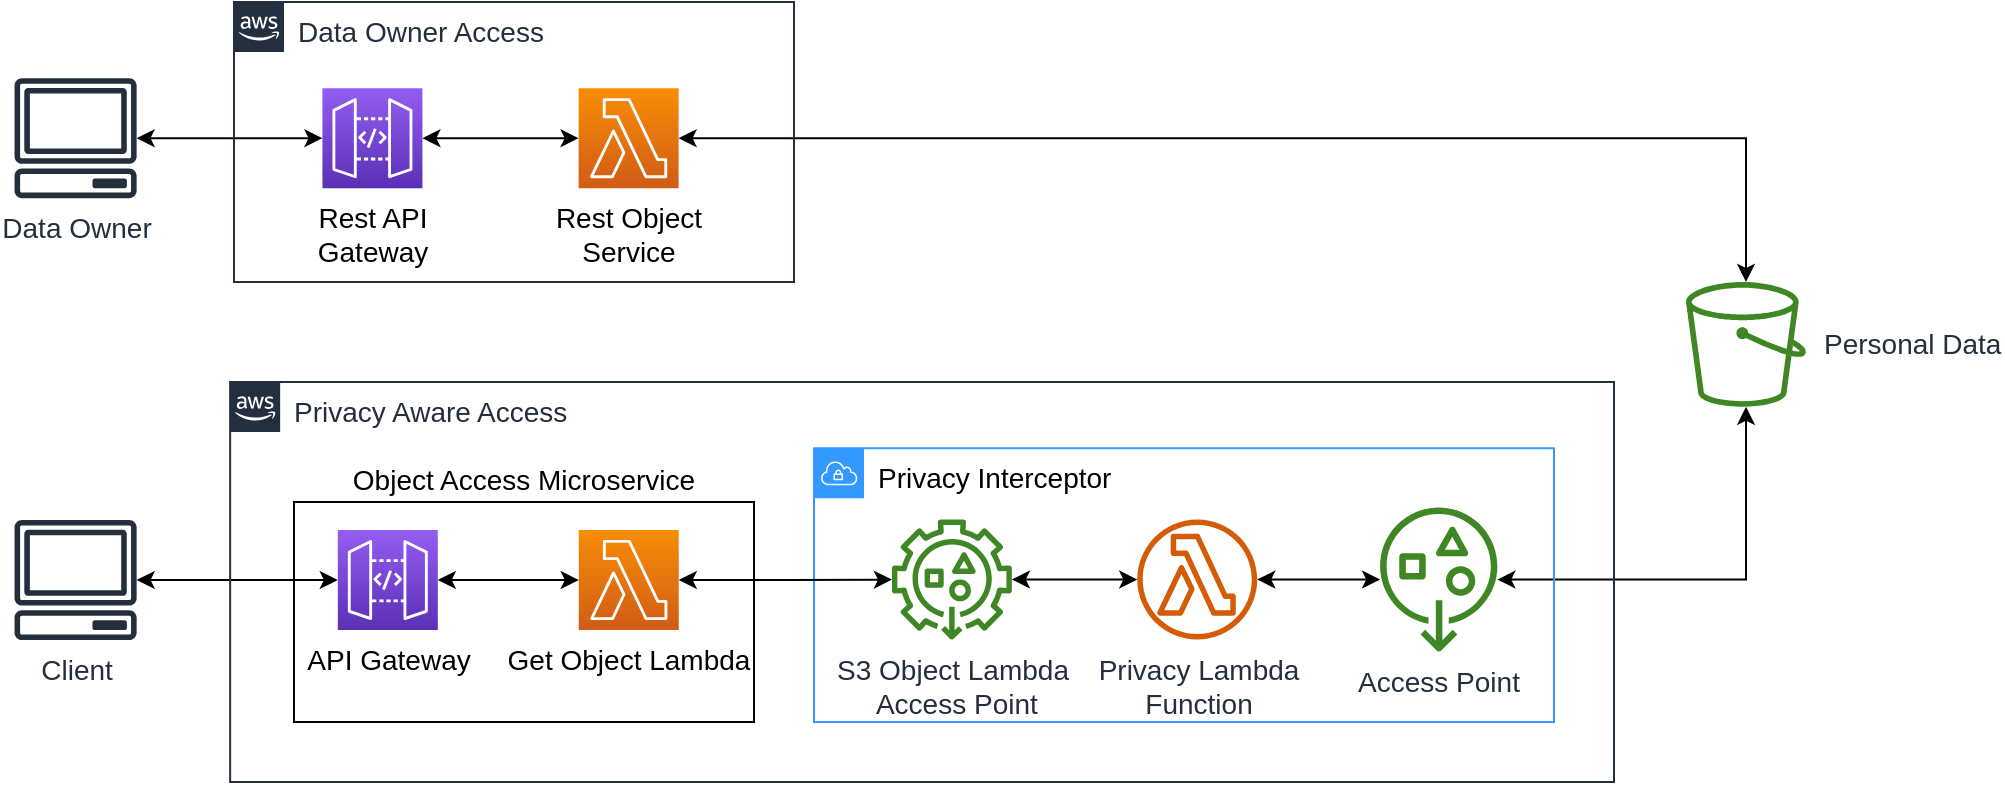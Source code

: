 <mxfile version="18.0.6" type="device"><diagram id="diagramid" name="Diagram"><mxGraphModel dx="1960" dy="1913" grid="1" gridSize="10" guides="1" tooltips="1" connect="1" arrows="1" fold="1" page="1" pageScale="1" pageWidth="827" pageHeight="1169" math="0" shadow="0"><root><mxCell id="0"/><mxCell id="1" parent="0"/><mxCell id="8zOFuSb29BDaTgXiaFRc-83" value="" style="edgeStyle=orthogonalEdgeStyle;rounded=0;orthogonalLoop=1;jettySize=auto;html=1;fontColor=#000000;fontSize=14;startArrow=classic;startFill=1;" parent="1" source="8zOFuSb29BDaTgXiaFRc-38" target="8zOFuSb29BDaTgXiaFRc-40" edge="1"><mxGeometry relative="1" as="geometry"/></mxCell><mxCell id="8zOFuSb29BDaTgXiaFRc-81" value="" style="edgeStyle=orthogonalEdgeStyle;rounded=0;orthogonalLoop=1;jettySize=auto;html=1;fontColor=#000000;fontSize=14;startArrow=classic;startFill=1;" parent="1" source="8zOFuSb29BDaTgXiaFRc-54" target="8zOFuSb29BDaTgXiaFRc-37" edge="1"><mxGeometry relative="1" as="geometry"/></mxCell><mxCell id="8zOFuSb29BDaTgXiaFRc-54" value="Data Owner" style="sketch=0;outlineConnect=0;fontColor=#232F3E;gradientColor=none;fillColor=#232F3D;strokeColor=none;dashed=0;verticalLabelPosition=bottom;verticalAlign=top;align=center;html=1;fontSize=14;fontStyle=0;aspect=fixed;pointerEvents=1;shape=mxgraph.aws4.client;" parent="1" vertex="1"><mxGeometry x="-400" y="-201.92" width="61.58" height="60" as="geometry"/></mxCell><mxCell id="8zOFuSb29BDaTgXiaFRc-100" value="" style="edgeStyle=orthogonalEdgeStyle;rounded=0;orthogonalLoop=1;jettySize=auto;html=1;fontSize=14;fontColor=#000000;startArrow=classic;startFill=1;" parent="1" source="8zOFuSb29BDaTgXiaFRc-55" target="8zOFuSb29BDaTgXiaFRc-91" edge="1"><mxGeometry relative="1" as="geometry"/></mxCell><mxCell id="8zOFuSb29BDaTgXiaFRc-55" value="Client" style="sketch=0;outlineConnect=0;fontColor=#232F3E;gradientColor=none;fillColor=#232F3D;strokeColor=none;dashed=0;verticalLabelPosition=bottom;verticalAlign=top;align=center;html=1;fontSize=14;fontStyle=0;aspect=fixed;pointerEvents=1;shape=mxgraph.aws4.client;" parent="1" vertex="1"><mxGeometry x="-400" y="19" width="61.58" height="60" as="geometry"/></mxCell><mxCell id="8zOFuSb29BDaTgXiaFRc-40" value="Personal Data" style="sketch=0;outlineConnect=0;fontColor=#232F3E;gradientColor=none;fillColor=#3F8624;strokeColor=none;dashed=0;verticalLabelPosition=middle;verticalAlign=middle;align=left;html=1;fontSize=14;fontStyle=0;aspect=fixed;pointerEvents=1;shape=mxgraph.aws4.bucket;labelPosition=right;spacingLeft=7;" parent="1" vertex="1"><mxGeometry x="436.0" y="-100" width="60" height="62.4" as="geometry"/></mxCell><mxCell id="8zOFuSb29BDaTgXiaFRc-86" value="" style="group;fontSize=14;" parent="1" vertex="1" connectable="0"><mxGeometry x="-260" y="10" width="230" height="110" as="geometry"/></mxCell><mxCell id="8zOFuSb29BDaTgXiaFRc-87" value="Object Access Microservice" style="rounded=0;whiteSpace=wrap;html=1;fontColor=#000000;strokeColor=#000000;fillColor=none;gradientColor=none;labelPosition=center;verticalLabelPosition=top;align=center;verticalAlign=bottom;fontSize=14;" parent="8zOFuSb29BDaTgXiaFRc-86" vertex="1"><mxGeometry width="230" height="110" as="geometry"/></mxCell><mxCell id="8zOFuSb29BDaTgXiaFRc-88" value="" style="group;fontSize=14;" parent="8zOFuSb29BDaTgXiaFRc-86" vertex="1" connectable="0"><mxGeometry x="21.905" y="14" width="175.238" height="50" as="geometry"/></mxCell><mxCell id="8zOFuSb29BDaTgXiaFRc-89" value="Get Object Lambda" style="outlineConnect=0;fontColor=#000000;gradientColor=#F78E04;gradientDirection=north;fillColor=#D05C17;strokeColor=#ffffff;dashed=0;verticalLabelPosition=bottom;verticalAlign=top;align=center;html=1;fontSize=14;fontStyle=0;aspect=fixed;shape=mxgraph.aws4.resourceIcon;resIcon=mxgraph.aws4.lambda;" parent="8zOFuSb29BDaTgXiaFRc-88" vertex="1"><mxGeometry x="120.476" width="50" height="50" as="geometry"/></mxCell><mxCell id="8zOFuSb29BDaTgXiaFRc-102" value="" style="edgeStyle=orthogonalEdgeStyle;rounded=0;orthogonalLoop=1;jettySize=auto;html=1;fontSize=14;fontColor=#000000;startArrow=classic;startFill=1;" parent="8zOFuSb29BDaTgXiaFRc-88" source="8zOFuSb29BDaTgXiaFRc-91" target="8zOFuSb29BDaTgXiaFRc-89" edge="1"><mxGeometry relative="1" as="geometry"/></mxCell><mxCell id="8zOFuSb29BDaTgXiaFRc-91" value="API Gateway" style="outlineConnect=0;fontColor=#000000;gradientColor=#945DF2;gradientDirection=north;fillColor=#5A30B5;strokeColor=#ffffff;dashed=0;verticalLabelPosition=bottom;verticalAlign=top;align=center;html=1;fontSize=14;fontStyle=0;aspect=fixed;shape=mxgraph.aws4.resourceIcon;resIcon=mxgraph.aws4.api_gateway;" parent="8zOFuSb29BDaTgXiaFRc-88" vertex="1"><mxGeometry width="50" height="50" as="geometry"/></mxCell><mxCell id="8zOFuSb29BDaTgXiaFRc-93" value="" style="edgeStyle=orthogonalEdgeStyle;rounded=0;orthogonalLoop=1;jettySize=auto;html=1;fontColor=#000000;fontSize=14;startArrow=classic;startFill=1;" parent="1" source="8zOFuSb29BDaTgXiaFRc-76" target="8zOFuSb29BDaTgXiaFRc-40" edge="1"><mxGeometry relative="1" as="geometry"/></mxCell><mxCell id="8zOFuSb29BDaTgXiaFRc-96" value="" style="group;fontSize=14;" parent="1" vertex="1" connectable="0"><mxGeometry x="-290" y="-240" width="280" height="140" as="geometry"/></mxCell><mxCell id="8zOFuSb29BDaTgXiaFRc-37" value="Rest API&lt;br&gt;Gateway" style="outlineConnect=0;fontColor=#000000;gradientColor=#945DF2;gradientDirection=north;fillColor=#5A30B5;strokeColor=#ffffff;dashed=0;verticalLabelPosition=bottom;verticalAlign=top;align=center;html=1;fontSize=14;fontStyle=0;aspect=fixed;shape=mxgraph.aws4.resourceIcon;resIcon=mxgraph.aws4.api_gateway;" parent="8zOFuSb29BDaTgXiaFRc-96" vertex="1"><mxGeometry x="44.215" y="43.077" width="50" height="50" as="geometry"/></mxCell><mxCell id="8zOFuSb29BDaTgXiaFRc-38" value="Rest Object&lt;br&gt;Service" style="outlineConnect=0;fontColor=#000000;gradientColor=#F78E04;gradientDirection=north;fillColor=#D05C17;strokeColor=#ffffff;dashed=0;verticalLabelPosition=bottom;verticalAlign=top;align=center;html=1;fontSize=14;fontStyle=0;aspect=fixed;shape=mxgraph.aws4.resourceIcon;resIcon=mxgraph.aws4.lambda;" parent="8zOFuSb29BDaTgXiaFRc-96" vertex="1"><mxGeometry x="172.308" y="43.077" width="50" height="50" as="geometry"/></mxCell><mxCell id="8zOFuSb29BDaTgXiaFRc-82" value="" style="edgeStyle=orthogonalEdgeStyle;rounded=0;orthogonalLoop=1;jettySize=auto;html=1;fontColor=#000000;fontSize=14;startArrow=classic;startFill=1;" parent="8zOFuSb29BDaTgXiaFRc-96" source="8zOFuSb29BDaTgXiaFRc-37" target="8zOFuSb29BDaTgXiaFRc-38" edge="1"><mxGeometry relative="1" as="geometry"/></mxCell><mxCell id="8zOFuSb29BDaTgXiaFRc-56" value="Data Owner Access" style="points=[[0,0],[0.25,0],[0.5,0],[0.75,0],[1,0],[1,0.25],[1,0.5],[1,0.75],[1,1],[0.75,1],[0.5,1],[0.25,1],[0,1],[0,0.75],[0,0.5],[0,0.25]];outlineConnect=0;gradientColor=none;html=1;whiteSpace=wrap;fontSize=14;fontStyle=0;container=1;pointerEvents=0;collapsible=0;recursiveResize=0;shape=mxgraph.aws4.group;grIcon=mxgraph.aws4.group_aws_cloud_alt;strokeColor=#232F3E;fillColor=none;verticalAlign=top;align=left;spacingLeft=30;fontColor=#232F3E;dashed=0;" parent="8zOFuSb29BDaTgXiaFRc-96" vertex="1"><mxGeometry width="280.0" height="140" as="geometry"/></mxCell><mxCell id="8zOFuSb29BDaTgXiaFRc-58" value="Privacy Aware Access" style="points=[[0,0],[0.25,0],[0.5,0],[0.75,0],[1,0],[1,0.25],[1,0.5],[1,0.75],[1,1],[0.75,1],[0.5,1],[0.25,1],[0,1],[0,0.75],[0,0.5],[0,0.25]];outlineConnect=0;gradientColor=none;html=1;whiteSpace=wrap;fontSize=14;fontStyle=0;container=1;pointerEvents=0;collapsible=0;recursiveResize=0;shape=mxgraph.aws4.group;grIcon=mxgraph.aws4.group_aws_cloud_alt;strokeColor=#232F3E;fillColor=none;verticalAlign=top;align=left;spacingLeft=30;fontColor=#232F3E;dashed=0;" parent="1" vertex="1"><mxGeometry x="-291.92" y="-50" width="691.92" height="200" as="geometry"/></mxCell><mxCell id="8zOFuSb29BDaTgXiaFRc-106" value="" style="group" parent="8zOFuSb29BDaTgXiaFRc-58" vertex="1" connectable="0"><mxGeometry x="291.92" y="33.07" width="370.0" height="136.93" as="geometry"/></mxCell><mxCell id="8zOFuSb29BDaTgXiaFRc-73" value="Privacy Interceptor" style="sketch=0;outlineConnect=0;html=1;whiteSpace=wrap;fontSize=14;fontStyle=0;shape=mxgraph.aws4.group;grIcon=mxgraph.aws4.group_vpc;strokeColor=#3399FF;fillColor=none;verticalAlign=top;align=left;spacingLeft=30;dashed=0;gradientColor=none;" parent="8zOFuSb29BDaTgXiaFRc-106" vertex="1"><mxGeometry width="370" height="136.93" as="geometry"/></mxCell><mxCell id="8zOFuSb29BDaTgXiaFRc-74" value="S3 Object Lambda&lt;br style=&quot;font-size: 14px;&quot;&gt;&amp;nbsp;Access Point" style="sketch=0;outlineConnect=0;fontColor=#232F3E;gradientColor=none;fillColor=#3F8624;strokeColor=none;dashed=0;verticalLabelPosition=bottom;verticalAlign=top;align=center;html=1;fontSize=14;fontStyle=0;aspect=fixed;pointerEvents=1;shape=mxgraph.aws4.s3_object_lambda_access_points;" parent="8zOFuSb29BDaTgXiaFRc-106" vertex="1"><mxGeometry x="38.947" y="35.686" width="60" height="60" as="geometry"/></mxCell><mxCell id="8zOFuSb29BDaTgXiaFRc-75" value="Privacy Lambda &lt;br style=&quot;font-size: 14px;&quot;&gt;Function" style="sketch=0;outlineConnect=0;fontColor=#232F3E;gradientColor=none;fillColor=#D45B07;strokeColor=none;dashed=0;verticalLabelPosition=bottom;verticalAlign=top;align=center;html=1;fontSize=14;fontStyle=0;aspect=fixed;pointerEvents=1;shape=mxgraph.aws4.lambda_function;" parent="8zOFuSb29BDaTgXiaFRc-106" vertex="1"><mxGeometry x="161.632" y="35.684" width="60" height="60" as="geometry"/></mxCell><mxCell id="8zOFuSb29BDaTgXiaFRc-104" value="" style="edgeStyle=orthogonalEdgeStyle;rounded=0;orthogonalLoop=1;jettySize=auto;html=1;fontSize=14;fontColor=#000000;startArrow=classic;startFill=1;" parent="8zOFuSb29BDaTgXiaFRc-106" source="8zOFuSb29BDaTgXiaFRc-74" target="8zOFuSb29BDaTgXiaFRc-75" edge="1"><mxGeometry relative="1" as="geometry"/></mxCell><mxCell id="8zOFuSb29BDaTgXiaFRc-76" value="Access Point" style="sketch=0;outlineConnect=0;fontColor=#232F3E;gradientColor=none;fillColor=#3F8624;strokeColor=none;dashed=0;verticalLabelPosition=bottom;verticalAlign=top;align=center;html=1;fontSize=14;fontStyle=0;aspect=fixed;pointerEvents=1;shape=mxgraph.aws4.general_access_points;" parent="8zOFuSb29BDaTgXiaFRc-106" vertex="1"><mxGeometry x="282.368" y="29.684" width="60" height="72" as="geometry"/></mxCell><mxCell id="8zOFuSb29BDaTgXiaFRc-105" value="" style="edgeStyle=orthogonalEdgeStyle;rounded=0;orthogonalLoop=1;jettySize=auto;html=1;fontSize=14;fontColor=#000000;startArrow=classic;startFill=1;" parent="8zOFuSb29BDaTgXiaFRc-106" source="8zOFuSb29BDaTgXiaFRc-75" target="8zOFuSb29BDaTgXiaFRc-76" edge="1"><mxGeometry relative="1" as="geometry"/></mxCell><mxCell id="8zOFuSb29BDaTgXiaFRc-103" value="" style="edgeStyle=orthogonalEdgeStyle;rounded=0;orthogonalLoop=1;jettySize=auto;html=1;fontSize=14;fontColor=#000000;startArrow=classic;startFill=1;" parent="1" source="8zOFuSb29BDaTgXiaFRc-89" target="8zOFuSb29BDaTgXiaFRc-74" edge="1"><mxGeometry relative="1" as="geometry"/></mxCell></root></mxGraphModel></diagram></mxfile>